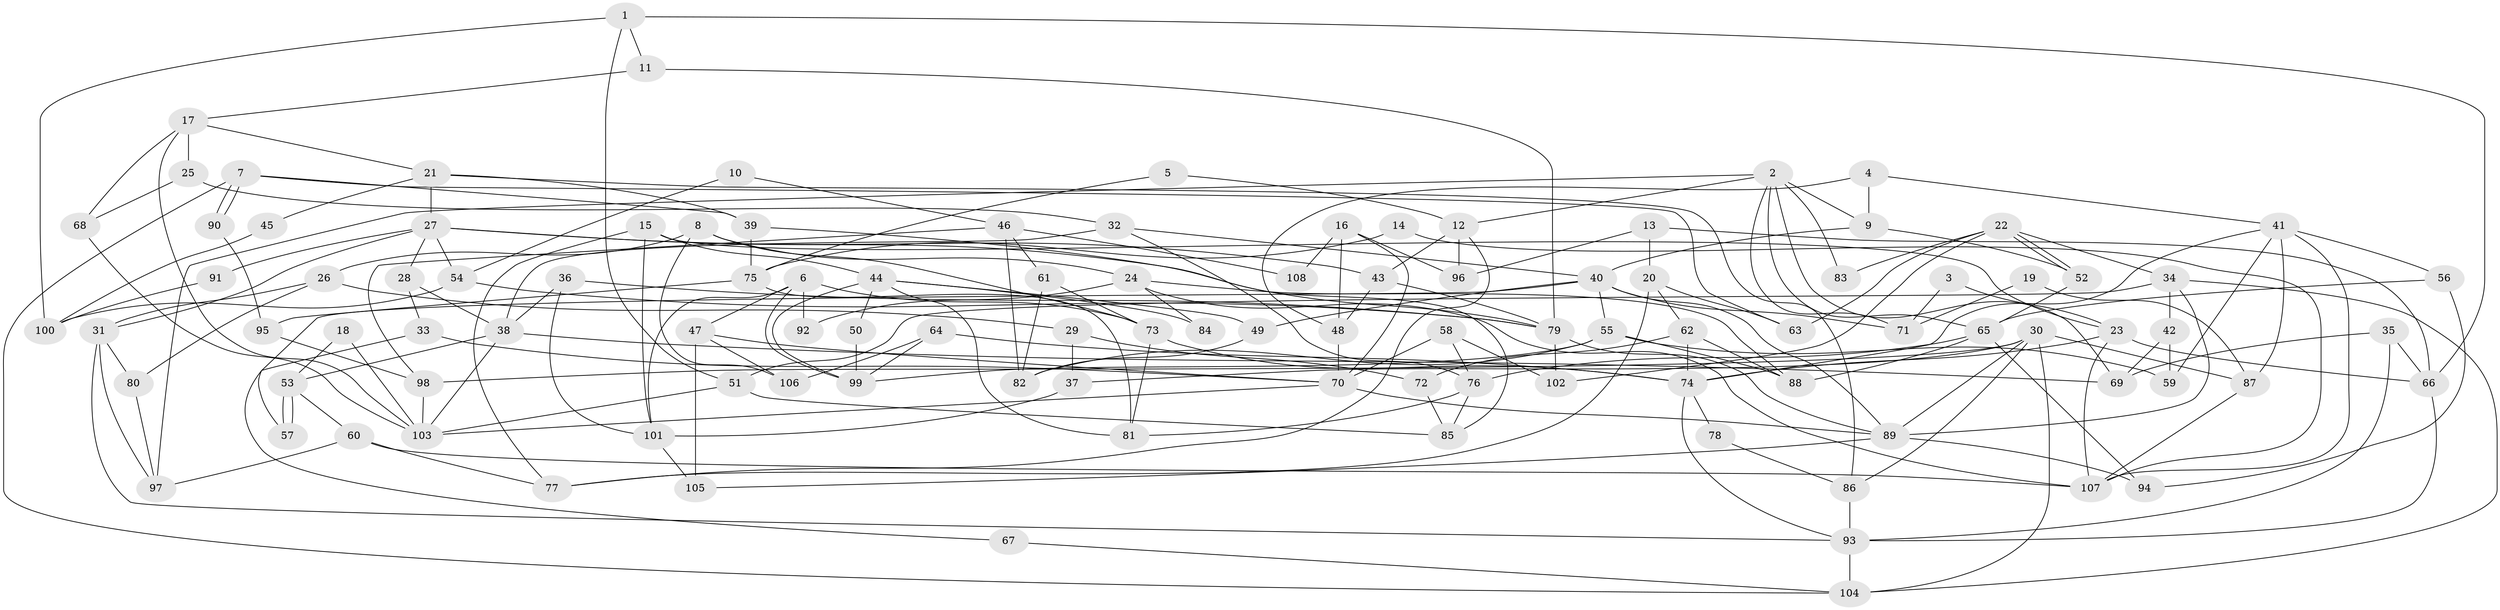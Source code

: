 // coarse degree distribution, {4: 0.16666666666666666, 8: 0.06944444444444445, 2: 0.18055555555555555, 3: 0.18055555555555555, 5: 0.1388888888888889, 7: 0.1111111111111111, 6: 0.09722222222222222, 11: 0.013888888888888888, 10: 0.013888888888888888, 9: 0.027777777777777776}
// Generated by graph-tools (version 1.1) at 2025/41/03/06/25 10:41:58]
// undirected, 108 vertices, 216 edges
graph export_dot {
graph [start="1"]
  node [color=gray90,style=filled];
  1;
  2;
  3;
  4;
  5;
  6;
  7;
  8;
  9;
  10;
  11;
  12;
  13;
  14;
  15;
  16;
  17;
  18;
  19;
  20;
  21;
  22;
  23;
  24;
  25;
  26;
  27;
  28;
  29;
  30;
  31;
  32;
  33;
  34;
  35;
  36;
  37;
  38;
  39;
  40;
  41;
  42;
  43;
  44;
  45;
  46;
  47;
  48;
  49;
  50;
  51;
  52;
  53;
  54;
  55;
  56;
  57;
  58;
  59;
  60;
  61;
  62;
  63;
  64;
  65;
  66;
  67;
  68;
  69;
  70;
  71;
  72;
  73;
  74;
  75;
  76;
  77;
  78;
  79;
  80;
  81;
  82;
  83;
  84;
  85;
  86;
  87;
  88;
  89;
  90;
  91;
  92;
  93;
  94;
  95;
  96;
  97;
  98;
  99;
  100;
  101;
  102;
  103;
  104;
  105;
  106;
  107;
  108;
  1 -- 11;
  1 -- 66;
  1 -- 51;
  1 -- 100;
  2 -- 65;
  2 -- 69;
  2 -- 9;
  2 -- 12;
  2 -- 71;
  2 -- 83;
  2 -- 97;
  3 -- 71;
  3 -- 23;
  4 -- 48;
  4 -- 41;
  4 -- 9;
  5 -- 12;
  5 -- 75;
  6 -- 73;
  6 -- 101;
  6 -- 47;
  6 -- 92;
  6 -- 99;
  7 -- 39;
  7 -- 90;
  7 -- 90;
  7 -- 63;
  7 -- 104;
  8 -- 24;
  8 -- 73;
  8 -- 26;
  8 -- 106;
  9 -- 40;
  9 -- 52;
  10 -- 46;
  10 -- 54;
  11 -- 17;
  11 -- 79;
  12 -- 43;
  12 -- 77;
  12 -- 96;
  13 -- 20;
  13 -- 96;
  13 -- 66;
  14 -- 107;
  14 -- 75;
  15 -- 23;
  15 -- 77;
  15 -- 44;
  15 -- 101;
  16 -- 70;
  16 -- 48;
  16 -- 96;
  16 -- 108;
  17 -- 103;
  17 -- 68;
  17 -- 21;
  17 -- 25;
  18 -- 53;
  18 -- 103;
  19 -- 71;
  19 -- 87;
  20 -- 77;
  20 -- 63;
  20 -- 62;
  21 -- 86;
  21 -- 27;
  21 -- 39;
  21 -- 45;
  22 -- 52;
  22 -- 52;
  22 -- 34;
  22 -- 63;
  22 -- 83;
  22 -- 102;
  23 -- 107;
  23 -- 74;
  23 -- 66;
  24 -- 107;
  24 -- 88;
  24 -- 84;
  24 -- 92;
  25 -- 32;
  25 -- 68;
  26 -- 80;
  26 -- 29;
  26 -- 31;
  27 -- 79;
  27 -- 28;
  27 -- 31;
  27 -- 43;
  27 -- 54;
  27 -- 91;
  28 -- 38;
  28 -- 33;
  29 -- 72;
  29 -- 37;
  30 -- 89;
  30 -- 104;
  30 -- 37;
  30 -- 86;
  30 -- 87;
  30 -- 98;
  31 -- 80;
  31 -- 93;
  31 -- 97;
  32 -- 40;
  32 -- 38;
  32 -- 76;
  33 -- 70;
  33 -- 67;
  34 -- 89;
  34 -- 104;
  34 -- 42;
  34 -- 51;
  35 -- 66;
  35 -- 93;
  35 -- 69;
  36 -- 79;
  36 -- 101;
  36 -- 38;
  37 -- 101;
  38 -- 53;
  38 -- 69;
  38 -- 103;
  39 -- 85;
  39 -- 75;
  40 -- 89;
  40 -- 49;
  40 -- 55;
  40 -- 57;
  40 -- 71;
  41 -- 74;
  41 -- 59;
  41 -- 56;
  41 -- 87;
  41 -- 107;
  42 -- 69;
  42 -- 59;
  43 -- 79;
  43 -- 48;
  44 -- 81;
  44 -- 49;
  44 -- 50;
  44 -- 84;
  44 -- 99;
  45 -- 100;
  46 -- 82;
  46 -- 98;
  46 -- 61;
  46 -- 108;
  47 -- 106;
  47 -- 70;
  47 -- 105;
  48 -- 70;
  49 -- 82;
  50 -- 99;
  51 -- 85;
  51 -- 103;
  52 -- 65;
  53 -- 60;
  53 -- 57;
  53 -- 57;
  54 -- 79;
  54 -- 100;
  55 -- 99;
  55 -- 59;
  55 -- 82;
  55 -- 88;
  56 -- 65;
  56 -- 94;
  58 -- 70;
  58 -- 76;
  58 -- 102;
  60 -- 107;
  60 -- 97;
  60 -- 77;
  61 -- 82;
  61 -- 73;
  62 -- 88;
  62 -- 72;
  62 -- 74;
  64 -- 99;
  64 -- 74;
  64 -- 106;
  65 -- 94;
  65 -- 76;
  65 -- 88;
  66 -- 93;
  67 -- 104;
  68 -- 103;
  70 -- 103;
  70 -- 89;
  72 -- 85;
  73 -- 74;
  73 -- 81;
  74 -- 93;
  74 -- 78;
  75 -- 81;
  75 -- 95;
  76 -- 81;
  76 -- 85;
  78 -- 86;
  79 -- 89;
  79 -- 102;
  80 -- 97;
  86 -- 93;
  87 -- 107;
  89 -- 105;
  89 -- 94;
  90 -- 95;
  91 -- 100;
  93 -- 104;
  95 -- 98;
  98 -- 103;
  101 -- 105;
}
